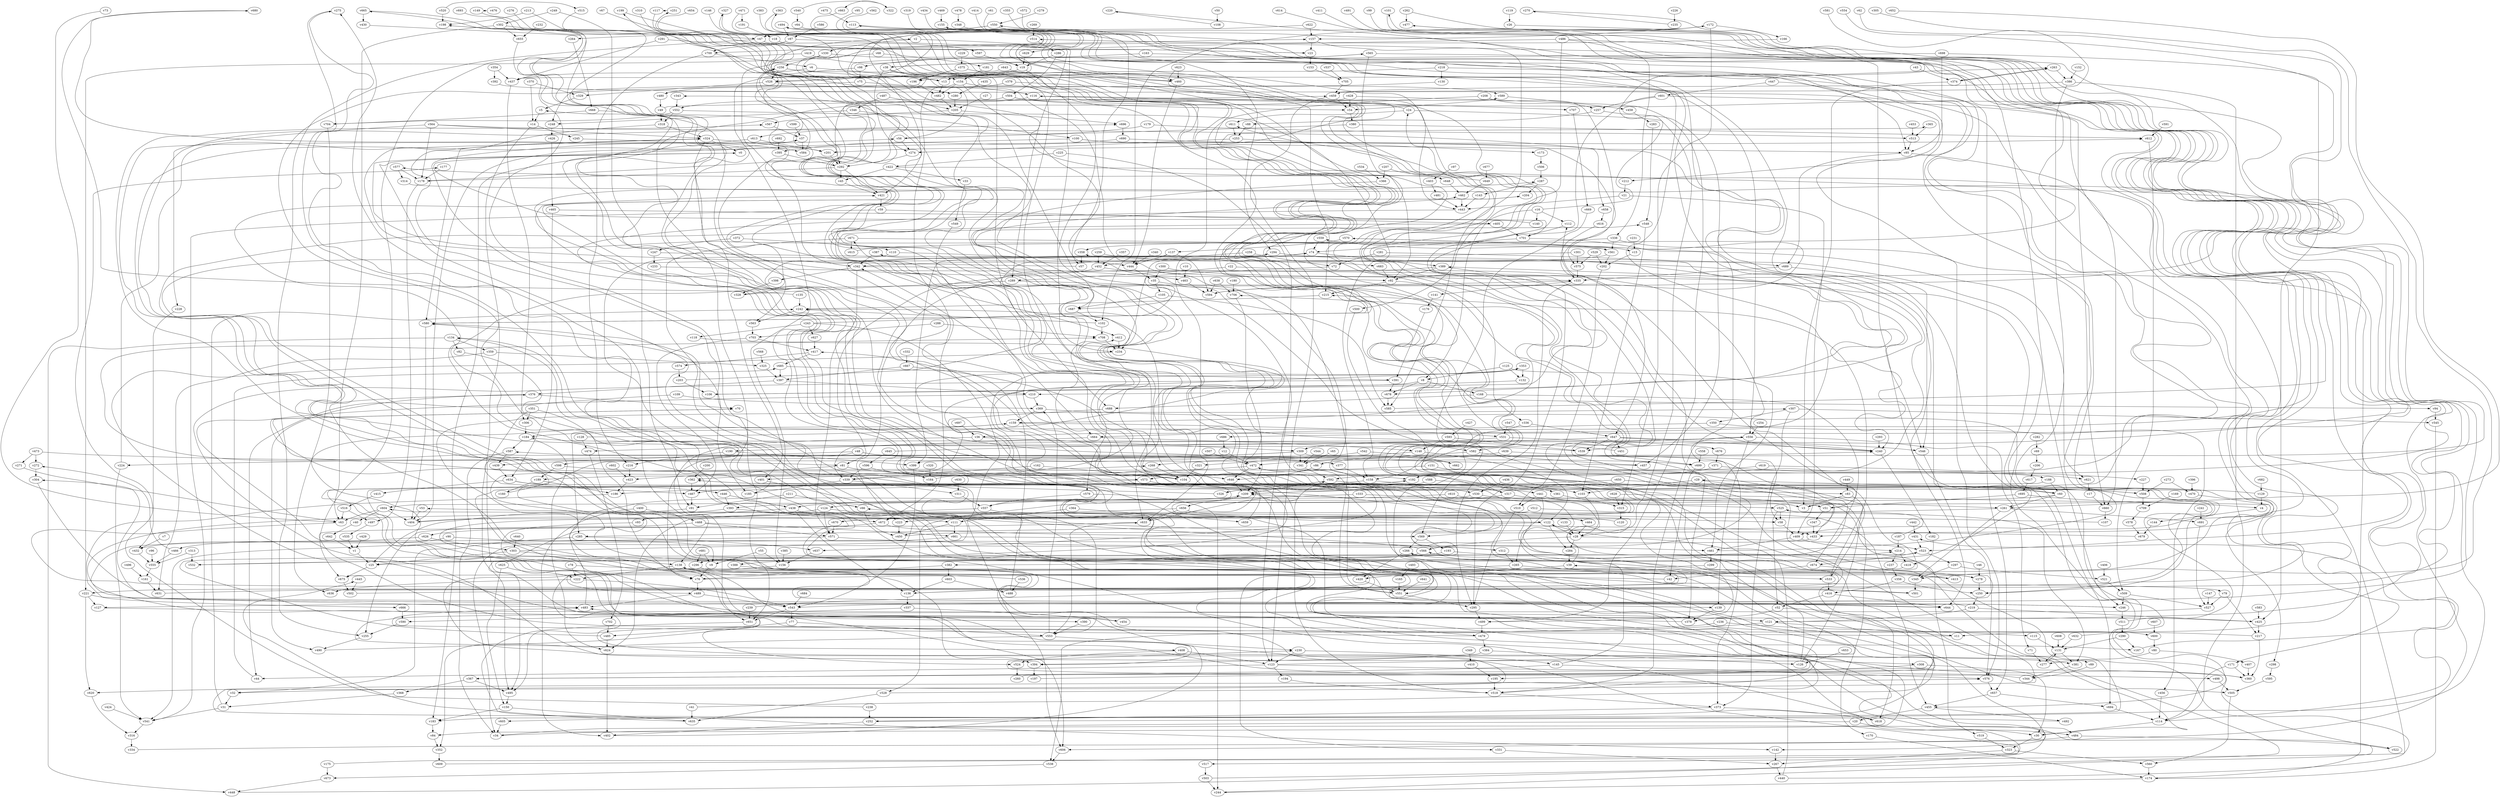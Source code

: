 // Benchmark game 1065 - 710 vertices
// time_bound: 323
// targets: v26
digraph G {
    v0 [name="v0", player=1];
    v1 [name="v1", player=0];
    v2 [name="v2", player=0];
    v3 [name="v3", player=0];
    v4 [name="v4", player=1];
    v5 [name="v5", player=0];
    v6 [name="v6", player=1];
    v7 [name="v7", player=0];
    v8 [name="v8", player=1];
    v9 [name="v9", player=0];
    v10 [name="v10", player=0];
    v11 [name="v11", player=0];
    v12 [name="v12", player=0];
    v13 [name="v13", player=0];
    v14 [name="v14", player=1];
    v15 [name="v15", player=1];
    v16 [name="v16", player=1];
    v17 [name="v17", player=1];
    v18 [name="v18", player=0];
    v19 [name="v19", player=1];
    v20 [name="v20", player=1];
    v21 [name="v21", player=1];
    v22 [name="v22", player=1];
    v23 [name="v23", player=0];
    v24 [name="v24", player=0];
    v25 [name="v25", player=0];
    v26 [name="v26", player=0, target=1];
    v27 [name="v27", player=0];
    v28 [name="v28", player=0];
    v29 [name="v29", player=1];
    v30 [name="v30", player=0];
    v31 [name="v31", player=0];
    v32 [name="v32", player=0];
    v33 [name="v33", player=0];
    v34 [name="v34", player=1];
    v35 [name="v35", player=0];
    v36 [name="v36", player=0];
    v37 [name="v37", player=0];
    v38 [name="v38", player=1];
    v39 [name="v39", player=0];
    v40 [name="v40", player=1];
    v41 [name="v41", player=0];
    v42 [name="v42", player=0];
    v43 [name="v43", player=1];
    v44 [name="v44", player=1];
    v45 [name="v45", player=0];
    v46 [name="v46", player=1];
    v47 [name="v47", player=1];
    v48 [name="v48", player=0];
    v49 [name="v49", player=0];
    v50 [name="v50", player=0];
    v51 [name="v51", player=1];
    v52 [name="v52", player=1];
    v53 [name="v53", player=1];
    v54 [name="v54", player=0];
    v55 [name="v55", player=0];
    v56 [name="v56", player=1];
    v57 [name="v57", player=1];
    v58 [name="v58", player=1];
    v59 [name="v59", player=1];
    v60 [name="v60", player=1];
    v61 [name="v61", player=0];
    v62 [name="v62", player=0];
    v63 [name="v63", player=0];
    v64 [name="v64", player=1];
    v65 [name="v65", player=0];
    v66 [name="v66", player=1];
    v67 [name="v67", player=0];
    v68 [name="v68", player=0];
    v69 [name="v69", player=1];
    v70 [name="v70", player=1];
    v71 [name="v71", player=0];
    v72 [name="v72", player=1];
    v73 [name="v73", player=1];
    v74 [name="v74", player=1];
    v75 [name="v75", player=0];
    v76 [name="v76", player=1];
    v77 [name="v77", player=0];
    v78 [name="v78", player=1];
    v79 [name="v79", player=0];
    v80 [name="v80", player=0];
    v81 [name="v81", player=0];
    v82 [name="v82", player=1];
    v83 [name="v83", player=1];
    v84 [name="v84", player=0];
    v85 [name="v85", player=0];
    v86 [name="v86", player=1];
    v87 [name="v87", player=0];
    v88 [name="v88", player=1];
    v89 [name="v89", player=0];
    v90 [name="v90", player=1];
    v91 [name="v91", player=0];
    v92 [name="v92", player=1];
    v93 [name="v93", player=0];
    v94 [name="v94", player=0];
    v95 [name="v95", player=0];
    v96 [name="v96", player=0];
    v97 [name="v97", player=1];
    v98 [name="v98", player=1];
    v99 [name="v99", player=1];
    v100 [name="v100", player=1];
    v101 [name="v101", player=0];
    v102 [name="v102", player=1];
    v103 [name="v103", player=1];
    v104 [name="v104", player=0];
    v105 [name="v105", player=0];
    v106 [name="v106", player=1];
    v107 [name="v107", player=0];
    v108 [name="v108", player=0];
    v109 [name="v109", player=0];
    v110 [name="v110", player=0];
    v111 [name="v111", player=1];
    v112 [name="v112", player=0];
    v113 [name="v113", player=1];
    v114 [name="v114", player=1];
    v115 [name="v115", player=1];
    v116 [name="v116", player=0];
    v117 [name="v117", player=0];
    v118 [name="v118", player=0];
    v119 [name="v119", player=1];
    v120 [name="v120", player=1];
    v121 [name="v121", player=1];
    v122 [name="v122", player=1];
    v123 [name="v123", player=1];
    v124 [name="v124", player=0];
    v125 [name="v125", player=0];
    v126 [name="v126", player=0];
    v127 [name="v127", player=1];
    v128 [name="v128", player=0];
    v129 [name="v129", player=1];
    v130 [name="v130", player=0];
    v131 [name="v131", player=0];
    v132 [name="v132", player=0];
    v133 [name="v133", player=0];
    v134 [name="v134", player=0];
    v135 [name="v135", player=0];
    v136 [name="v136", player=1];
    v137 [name="v137", player=0];
    v138 [name="v138", player=1];
    v139 [name="v139", player=1];
    v140 [name="v140", player=1];
    v141 [name="v141", player=1];
    v142 [name="v142", player=1];
    v143 [name="v143", player=1];
    v144 [name="v144", player=1];
    v145 [name="v145", player=1];
    v146 [name="v146", player=1];
    v147 [name="v147", player=1];
    v148 [name="v148", player=0];
    v149 [name="v149", player=1];
    v150 [name="v150", player=1];
    v151 [name="v151", player=0];
    v152 [name="v152", player=0];
    v153 [name="v153", player=1];
    v154 [name="v154", player=1];
    v155 [name="v155", player=0];
    v156 [name="v156", player=0];
    v157 [name="v157", player=0];
    v158 [name="v158", player=1];
    v159 [name="v159", player=1];
    v160 [name="v160", player=1];
    v161 [name="v161", player=1];
    v162 [name="v162", player=0];
    v163 [name="v163", player=1];
    v164 [name="v164", player=0];
    v165 [name="v165", player=1];
    v166 [name="v166", player=1];
    v167 [name="v167", player=0];
    v168 [name="v168", player=1];
    v169 [name="v169", player=1];
    v170 [name="v170", player=1];
    v171 [name="v171", player=0];
    v172 [name="v172", player=1];
    v173 [name="v173", player=1];
    v174 [name="v174", player=0];
    v175 [name="v175", player=1];
    v176 [name="v176", player=1];
    v177 [name="v177", player=1];
    v178 [name="v178", player=0];
    v179 [name="v179", player=1];
    v180 [name="v180", player=1];
    v181 [name="v181", player=0];
    v182 [name="v182", player=1];
    v183 [name="v183", player=0];
    v184 [name="v184", player=1];
    v185 [name="v185", player=0];
    v186 [name="v186", player=1];
    v187 [name="v187", player=0];
    v188 [name="v188", player=1];
    v189 [name="v189", player=0];
    v190 [name="v190", player=1];
    v191 [name="v191", player=1];
    v192 [name="v192", player=0];
    v193 [name="v193", player=0];
    v194 [name="v194", player=1];
    v195 [name="v195", player=0];
    v196 [name="v196", player=1];
    v197 [name="v197", player=1];
    v198 [name="v198", player=0];
    v199 [name="v199", player=0];
    v200 [name="v200", player=0];
    v201 [name="v201", player=0];
    v202 [name="v202", player=0];
    v203 [name="v203", player=1];
    v204 [name="v204", player=1];
    v205 [name="v205", player=1];
    v206 [name="v206", player=1];
    v207 [name="v207", player=1];
    v208 [name="v208", player=0];
    v209 [name="v209", player=1];
    v210 [name="v210", player=0];
    v211 [name="v211", player=0];
    v212 [name="v212", player=1];
    v213 [name="v213", player=0];
    v214 [name="v214", player=1];
    v215 [name="v215", player=0];
    v216 [name="v216", player=1];
    v217 [name="v217", player=1];
    v218 [name="v218", player=1];
    v219 [name="v219", player=1];
    v220 [name="v220", player=1];
    v221 [name="v221", player=1];
    v222 [name="v222", player=1];
    v223 [name="v223", player=1];
    v224 [name="v224", player=1];
    v225 [name="v225", player=1];
    v226 [name="v226", player=0];
    v227 [name="v227", player=0];
    v228 [name="v228", player=1];
    v229 [name="v229", player=1];
    v230 [name="v230", player=1];
    v231 [name="v231", player=1];
    v232 [name="v232", player=0];
    v233 [name="v233", player=1];
    v234 [name="v234", player=1];
    v235 [name="v235", player=0];
    v236 [name="v236", player=1];
    v237 [name="v237", player=0];
    v238 [name="v238", player=1];
    v239 [name="v239", player=0];
    v240 [name="v240", player=0];
    v241 [name="v241", player=0];
    v242 [name="v242", player=1];
    v243 [name="v243", player=1];
    v244 [name="v244", player=0];
    v245 [name="v245", player=1];
    v246 [name="v246", player=0];
    v247 [name="v247", player=1];
    v248 [name="v248", player=1];
    v249 [name="v249", player=1];
    v250 [name="v250", player=0];
    v251 [name="v251", player=0];
    v252 [name="v252", player=0];
    v253 [name="v253", player=1];
    v254 [name="v254", player=0];
    v255 [name="v255", player=0];
    v256 [name="v256", player=0];
    v257 [name="v257", player=1];
    v258 [name="v258", player=0];
    v259 [name="v259", player=0];
    v260 [name="v260", player=0];
    v261 [name="v261", player=1];
    v262 [name="v262", player=1];
    v263 [name="v263", player=0];
    v264 [name="v264", player=1];
    v265 [name="v265", player=0];
    v266 [name="v266", player=1];
    v267 [name="v267", player=0];
    v268 [name="v268", player=0];
    v269 [name="v269", player=0];
    v270 [name="v270", player=1];
    v271 [name="v271", player=1];
    v272 [name="v272", player=1];
    v273 [name="v273", player=0];
    v274 [name="v274", player=1];
    v275 [name="v275", player=0];
    v276 [name="v276", player=1];
    v277 [name="v277", player=0];
    v278 [name="v278", player=1];
    v279 [name="v279", player=0];
    v280 [name="v280", player=0];
    v281 [name="v281", player=0];
    v282 [name="v282", player=0];
    v283 [name="v283", player=1];
    v284 [name="v284", player=0];
    v285 [name="v285", player=1];
    v286 [name="v286", player=1];
    v287 [name="v287", player=1];
    v288 [name="v288", player=0];
    v289 [name="v289", player=1];
    v290 [name="v290", player=1];
    v291 [name="v291", player=0];
    v292 [name="v292", player=0];
    v293 [name="v293", player=0];
    v294 [name="v294", player=0];
    v295 [name="v295", player=1];
    v296 [name="v296", player=1];
    v297 [name="v297", player=1];
    v298 [name="v298", player=0];
    v299 [name="v299", player=1];
    v300 [name="v300", player=1];
    v301 [name="v301", player=1];
    v302 [name="v302", player=1];
    v303 [name="v303", player=1];
    v304 [name="v304", player=0];
    v305 [name="v305", player=1];
    v306 [name="v306", player=0];
    v307 [name="v307", player=0];
    v308 [name="v308", player=0];
    v309 [name="v309", player=1];
    v310 [name="v310", player=0];
    v311 [name="v311", player=0];
    v312 [name="v312", player=1];
    v313 [name="v313", player=1];
    v314 [name="v314", player=0];
    v315 [name="v315", player=1];
    v316 [name="v316", player=0];
    v317 [name="v317", player=1];
    v318 [name="v318", player=0];
    v319 [name="v319", player=0];
    v320 [name="v320", player=0];
    v321 [name="v321", player=0];
    v322 [name="v322", player=0];
    v323 [name="v323", player=1];
    v324 [name="v324", player=0];
    v325 [name="v325", player=1];
    v326 [name="v326", player=0];
    v327 [name="v327", player=1];
    v328 [name="v328", player=1];
    v329 [name="v329", player=0];
    v330 [name="v330", player=1];
    v331 [name="v331", player=0];
    v332 [name="v332", player=1];
    v333 [name="v333", player=1];
    v334 [name="v334", player=0];
    v335 [name="v335", player=0];
    v336 [name="v336", player=0];
    v337 [name="v337", player=0];
    v338 [name="v338", player=1];
    v339 [name="v339", player=0];
    v340 [name="v340", player=1];
    v341 [name="v341", player=0];
    v342 [name="v342", player=0];
    v343 [name="v343", player=1];
    v344 [name="v344", player=0];
    v345 [name="v345", player=0];
    v346 [name="v346", player=0];
    v347 [name="v347", player=1];
    v348 [name="v348", player=1];
    v349 [name="v349", player=0];
    v350 [name="v350", player=1];
    v351 [name="v351", player=0];
    v352 [name="v352", player=0];
    v353 [name="v353", player=0];
    v354 [name="v354", player=0];
    v355 [name="v355", player=1];
    v356 [name="v356", player=0];
    v357 [name="v357", player=0];
    v358 [name="v358", player=1];
    v359 [name="v359", player=1];
    v360 [name="v360", player=0];
    v361 [name="v361", player=0];
    v362 [name="v362", player=0];
    v363 [name="v363", player=0];
    v364 [name="v364", player=1];
    v365 [name="v365", player=1];
    v366 [name="v366", player=0];
    v367 [name="v367", player=0];
    v368 [name="v368", player=0];
    v369 [name="v369", player=0];
    v370 [name="v370", player=1];
    v371 [name="v371", player=0];
    v372 [name="v372", player=1];
    v373 [name="v373", player=1];
    v374 [name="v374", player=0];
    v375 [name="v375", player=0];
    v376 [name="v376", player=0];
    v377 [name="v377", player=0];
    v378 [name="v378", player=1];
    v379 [name="v379", player=0];
    v380 [name="v380", player=0];
    v381 [name="v381", player=0];
    v382 [name="v382", player=1];
    v383 [name="v383", player=1];
    v384 [name="v384", player=0];
    v385 [name="v385", player=0];
    v386 [name="v386", player=0];
    v387 [name="v387", player=1];
    v388 [name="v388", player=1];
    v389 [name="v389", player=1];
    v390 [name="v390", player=0];
    v391 [name="v391", player=0];
    v392 [name="v392", player=1];
    v393 [name="v393", player=0];
    v394 [name="v394", player=1];
    v395 [name="v395", player=1];
    v396 [name="v396", player=1];
    v397 [name="v397", player=0];
    v398 [name="v398", player=1];
    v399 [name="v399", player=1];
    v400 [name="v400", player=0];
    v401 [name="v401", player=0];
    v402 [name="v402", player=0];
    v403 [name="v403", player=0];
    v404 [name="v404", player=1];
    v405 [name="v405", player=1];
    v406 [name="v406", player=1];
    v407 [name="v407", player=0];
    v408 [name="v408", player=0];
    v409 [name="v409", player=0];
    v410 [name="v410", player=0];
    v411 [name="v411", player=0];
    v412 [name="v412", player=1];
    v413 [name="v413", player=0];
    v414 [name="v414", player=1];
    v415 [name="v415", player=1];
    v416 [name="v416", player=1];
    v417 [name="v417", player=1];
    v418 [name="v418", player=1];
    v419 [name="v419", player=0];
    v420 [name="v420", player=1];
    v421 [name="v421", player=0];
    v422 [name="v422", player=1];
    v423 [name="v423", player=1];
    v424 [name="v424", player=1];
    v425 [name="v425", player=0];
    v426 [name="v426", player=0];
    v427 [name="v427", player=0];
    v428 [name="v428", player=1];
    v429 [name="v429", player=0];
    v430 [name="v430", player=1];
    v431 [name="v431", player=1];
    v432 [name="v432", player=1];
    v433 [name="v433", player=1];
    v434 [name="v434", player=1];
    v435 [name="v435", player=1];
    v436 [name="v436", player=0];
    v437 [name="v437", player=0];
    v438 [name="v438", player=0];
    v439 [name="v439", player=0];
    v440 [name="v440", player=1];
    v441 [name="v441", player=1];
    v442 [name="v442", player=0];
    v443 [name="v443", player=0];
    v444 [name="v444", player=0];
    v445 [name="v445", player=1];
    v446 [name="v446", player=0];
    v447 [name="v447", player=1];
    v448 [name="v448", player=0];
    v449 [name="v449", player=1];
    v450 [name="v450", player=1];
    v451 [name="v451", player=1];
    v452 [name="v452", player=1];
    v453 [name="v453", player=1];
    v454 [name="v454", player=0];
    v455 [name="v455", player=1];
    v456 [name="v456", player=1];
    v457 [name="v457", player=1];
    v458 [name="v458", player=0];
    v459 [name="v459", player=0];
    v460 [name="v460", player=0];
    v461 [name="v461", player=0];
    v462 [name="v462", player=1];
    v463 [name="v463", player=1];
    v464 [name="v464", player=0];
    v465 [name="v465", player=0];
    v466 [name="v466", player=1];
    v467 [name="v467", player=1];
    v468 [name="v468", player=1];
    v469 [name="v469", player=0];
    v470 [name="v470", player=1];
    v471 [name="v471", player=0];
    v472 [name="v472", player=0];
    v473 [name="v473", player=1];
    v474 [name="v474", player=1];
    v475 [name="v475", player=1];
    v476 [name="v476", player=0];
    v477 [name="v477", player=0];
    v478 [name="v478", player=1];
    v479 [name="v479", player=1];
    v480 [name="v480", player=1];
    v481 [name="v481", player=1];
    v482 [name="v482", player=0];
    v483 [name="v483", player=0];
    v484 [name="v484", player=0];
    v485 [name="v485", player=0];
    v486 [name="v486", player=0];
    v487 [name="v487", player=1];
    v488 [name="v488", player=0];
    v489 [name="v489", player=1];
    v490 [name="v490", player=0];
    v491 [name="v491", player=1];
    v492 [name="v492", player=1];
    v493 [name="v493", player=0];
    v494 [name="v494", player=1];
    v495 [name="v495", player=1];
    v496 [name="v496", player=1];
    v497 [name="v497", player=0];
    v498 [name="v498", player=0];
    v499 [name="v499", player=0];
    v500 [name="v500", player=1];
    v501 [name="v501", player=1];
    v502 [name="v502", player=1];
    v503 [name="v503", player=0];
    v504 [name="v504", player=0];
    v505 [name="v505", player=0];
    v506 [name="v506", player=1];
    v507 [name="v507", player=0];
    v508 [name="v508", player=1];
    v509 [name="v509", player=0];
    v510 [name="v510", player=1];
    v511 [name="v511", player=0];
    v512 [name="v512", player=0];
    v513 [name="v513", player=0];
    v514 [name="v514", player=0];
    v515 [name="v515", player=1];
    v516 [name="v516", player=0];
    v517 [name="v517", player=0];
    v518 [name="v518", player=0];
    v519 [name="v519", player=0];
    v520 [name="v520", player=0];
    v521 [name="v521", player=0];
    v522 [name="v522", player=0];
    v523 [name="v523", player=0];
    v524 [name="v524", player=0];
    v525 [name="v525", player=0];
    v526 [name="v526", player=0];
    v527 [name="v527", player=0];
    v528 [name="v528", player=0];
    v529 [name="v529", player=0];
    v530 [name="v530", player=1];
    v531 [name="v531", player=1];
    v532 [name="v532", player=0];
    v533 [name="v533", player=0];
    v534 [name="v534", player=1];
    v535 [name="v535", player=1];
    v536 [name="v536", player=0];
    v537 [name="v537", player=0];
    v538 [name="v538", player=1];
    v539 [name="v539", player=0];
    v540 [name="v540", player=1];
    v541 [name="v541", player=1];
    v542 [name="v542", player=1];
    v543 [name="v543", player=1];
    v544 [name="v544", player=0];
    v545 [name="v545", player=0];
    v546 [name="v546", player=0];
    v547 [name="v547", player=1];
    v548 [name="v548", player=0];
    v549 [name="v549", player=1];
    v550 [name="v550", player=0];
    v551 [name="v551", player=0];
    v552 [name="v552", player=1];
    v553 [name="v553", player=0];
    v554 [name="v554", player=0];
    v555 [name="v555", player=1];
    v556 [name="v556", player=0];
    v557 [name="v557", player=0];
    v558 [name="v558", player=1];
    v559 [name="v559", player=0];
    v560 [name="v560", player=1];
    v561 [name="v561", player=0];
    v562 [name="v562", player=1];
    v563 [name="v563", player=0];
    v564 [name="v564", player=0];
    v565 [name="v565", player=0];
    v566 [name="v566", player=0];
    v567 [name="v567", player=0];
    v568 [name="v568", player=0];
    v569 [name="v569", player=0];
    v570 [name="v570", player=0];
    v571 [name="v571", player=0];
    v572 [name="v572", player=1];
    v573 [name="v573", player=1];
    v574 [name="v574", player=1];
    v575 [name="v575", player=0];
    v576 [name="v576", player=1];
    v577 [name="v577", player=0];
    v578 [name="v578", player=1];
    v579 [name="v579", player=1];
    v580 [name="v580", player=1];
    v581 [name="v581", player=0];
    v582 [name="v582", player=0];
    v583 [name="v583", player=1];
    v584 [name="v584", player=1];
    v585 [name="v585", player=0];
    v586 [name="v586", player=1];
    v587 [name="v587", player=1];
    v588 [name="v588", player=0];
    v589 [name="v589", player=0];
    v590 [name="v590", player=0];
    v591 [name="v591", player=0];
    v592 [name="v592", player=0];
    v593 [name="v593", player=1];
    v594 [name="v594", player=0];
    v595 [name="v595", player=1];
    v596 [name="v596", player=1];
    v597 [name="v597", player=0];
    v598 [name="v598", player=1];
    v599 [name="v599", player=1];
    v600 [name="v600", player=0];
    v601 [name="v601", player=0];
    v602 [name="v602", player=1];
    v603 [name="v603", player=0];
    v604 [name="v604", player=1];
    v605 [name="v605", player=1];
    v606 [name="v606", player=0];
    v607 [name="v607", player=0];
    v608 [name="v608", player=1];
    v609 [name="v609", player=0];
    v610 [name="v610", player=0];
    v611 [name="v611", player=0];
    v612 [name="v612", player=1];
    v613 [name="v613", player=1];
    v614 [name="v614", player=0];
    v615 [name="v615", player=0];
    v616 [name="v616", player=0];
    v617 [name="v617", player=0];
    v618 [name="v618", player=1];
    v619 [name="v619", player=0];
    v620 [name="v620", player=0];
    v621 [name="v621", player=0];
    v622 [name="v622", player=1];
    v623 [name="v623", player=0];
    v624 [name="v624", player=0];
    v625 [name="v625", player=1];
    v626 [name="v626", player=0];
    v627 [name="v627", player=1];
    v628 [name="v628", player=1];
    v629 [name="v629", player=0];
    v630 [name="v630", player=0];
    v631 [name="v631", player=0];
    v632 [name="v632", player=0];
    v633 [name="v633", player=1];
    v634 [name="v634", player=0];
    v635 [name="v635", player=0];
    v636 [name="v636", player=1];
    v637 [name="v637", player=0];
    v638 [name="v638", player=0];
    v639 [name="v639", player=0];
    v640 [name="v640", player=1];
    v641 [name="v641", player=0];
    v642 [name="v642", player=1];
    v643 [name="v643", player=0];
    v644 [name="v644", player=1];
    v645 [name="v645", player=0];
    v646 [name="v646", player=1];
    v647 [name="v647", player=0];
    v648 [name="v648", player=0];
    v649 [name="v649", player=1];
    v650 [name="v650", player=0];
    v651 [name="v651", player=1];
    v652 [name="v652", player=1];
    v653 [name="v653", player=1];
    v654 [name="v654", player=1];
    v655 [name="v655", player=0];
    v656 [name="v656", player=0];
    v657 [name="v657", player=1];
    v658 [name="v658", player=1];
    v659 [name="v659", player=1];
    v660 [name="v660", player=0];
    v661 [name="v661", player=0];
    v662 [name="v662", player=0];
    v663 [name="v663", player=1];
    v664 [name="v664", player=0];
    v665 [name="v665", player=0];
    v666 [name="v666", player=1];
    v667 [name="v667", player=0];
    v668 [name="v668", player=1];
    v669 [name="v669", player=0];
    v670 [name="v670", player=0];
    v671 [name="v671", player=0];
    v672 [name="v672", player=0];
    v673 [name="v673", player=1];
    v674 [name="v674", player=0];
    v675 [name="v675", player=0];
    v676 [name="v676", player=0];
    v677 [name="v677", player=0];
    v678 [name="v678", player=0];
    v679 [name="v679", player=1];
    v680 [name="v680", player=0];
    v681 [name="v681", player=0];
    v682 [name="v682", player=0];
    v683 [name="v683", player=1];
    v684 [name="v684", player=1];
    v685 [name="v685", player=1];
    v686 [name="v686", player=0];
    v687 [name="v687", player=1];
    v688 [name="v688", player=0];
    v689 [name="v689", player=0];
    v690 [name="v690", player=1];
    v691 [name="v691", player=0];
    v692 [name="v692", player=1];
    v693 [name="v693", player=1];
    v694 [name="v694", player=0];
    v695 [name="v695", player=0];
    v696 [name="v696", player=0];
    v697 [name="v697", player=1];
    v698 [name="v698", player=0];
    v699 [name="v699", player=1];
    v700 [name="v700", player=0];
    v701 [name="v701", player=0];
    v702 [name="v702", player=0];
    v703 [name="v703", player=1];
    v704 [name="v704", player=1];
    v705 [name="v705", player=1];
    v706 [name="v706", player=1];
    v707 [name="v707", player=0];
    v708 [name="v708", player=0];
    v709 [name="v709", player=1];

    v0 -> v15 [constraint="t mod 2 == 1"];
    v1 -> v25;
    v2 -> v234;
    v3 -> v362 [constraint="t >= 2"];
    v4 -> v144 [constraint="t >= 5"];
    v5 -> v14;
    v6 -> v13;
    v7 -> v432;
    v8 -> v433 [constraint="t < 5"];
    v9 -> v76;
    v10 -> v463;
    v11 -> v633 [constraint="t < 15"];
    v12 -> v472;
    v13 -> v482;
    v14 -> v495;
    v15 -> v202;
    v16 -> v263 [constraint="t >= 4"];
    v17 -> v660;
    v18 -> v580 [constraint="t < 12"];
    v19 -> v196;
    v20 -> v34;
    v21 -> v443;
    v22 -> v647;
    v23 -> v153;
    v24 -> v113 [constraint="t < 14"];
    v25 -> v675;
    v26 -> v121 [constraint="t mod 4 == 3"];
    v27 -> v205;
    v28 -> v523;
    v29 -> v433;
    v30 -> v323;
    v31 -> v541;
    v32 -> v31;
    v33 -> v549;
    v34 -> v484 [constraint="t >= 5"];
    v35 -> v367 [constraint="t >= 1"];
    v36 -> v651;
    v37 -> v584;
    v38 -> v505 [constraint="t mod 2 == 0"];
    v39 -> v53 [constraint="t < 6"];
    v40 -> v642;
    v41 -> v342 [constraint="t < 7"];
    v42 -> v567 [constraint="t mod 4 == 3"];
    v43 -> v374;
    v44 -> v685;
    v45 -> v421;
    v46 -> v74 [constraint="t >= 4"];
    v47 -> v23;
    v48 -> v76;
    v49 -> v459 [constraint="t >= 2"];
    v50 -> v108;
    v51 -> v112 [constraint="t mod 3 == 1"];
    v52 -> v378;
    v53 -> v404;
    v54 -> v380;
    v55 -> v9;
    v56 -> v565 [constraint="t mod 5 == 3"];
    v57 -> v324 [constraint="t mod 3 == 0"];
    v58 -> v409;
    v59 -> v541;
    v60 -> v438 [constraint="t mod 5 == 1"];
    v61 -> v212 [constraint="t < 8"];
    v62 -> v399 [constraint="t mod 5 == 0"];
    v63 -> v501 [constraint="t < 14"];
    v64 -> v700 [constraint="t mod 3 == 1"];
    v65 -> v341;
    v66 -> v450;
    v67 -> v605 [constraint="t mod 3 == 0"];
    v68 -> v342;
    v69 -> v206;
    v70 -> v188 [constraint="t < 8"];
    v71 -> v277;
    v72 -> v687 [constraint="t mod 2 == 0"];
    v73 -> v63 [constraint="t >= 1"];
    v74 -> v234;
    v75 -> v248;
    v76 -> v362 [constraint="t mod 5 == 3"];
    v77 -> v553;
    v78 -> v127 [constraint="t < 7"];
    v79 -> v217;
    v80 -> v407;
    v81 -> v423;
    v82 -> v464 [constraint="t mod 2 == 1"];
    v83 -> v3;
    v84 -> v352;
    v85 -> v689;
    v86 -> v708 [constraint="t >= 5"];
    v87 -> v289;
    v88 -> v253;
    v89 -> v344;
    v90 -> v432;
    v91 -> v246 [constraint="t >= 3"];
    v92 -> v336;
    v93 -> v360 [constraint="t >= 4"];
    v94 -> v545;
    v95 -> v566 [constraint="t >= 4"];
    v96 -> v555;
    v97 -> v403;
    v98 -> v75;
    v99 -> v13 [constraint="t < 9"];
    v100 -> v675 [constraint="t mod 5 == 4"];
    v101 -> v523 [constraint="t mod 3 == 1"];
    v102 -> v242 [constraint="t mod 4 == 0"];
    v103 -> v28;
    v104 -> v70 [constraint="t mod 5 == 3"];
    v105 -> v687;
    v106 -> v24 [constraint="t >= 4"];
    v107 -> v353 [constraint="t mod 4 == 1"];
    v108 -> v220 [constraint="t mod 3 == 2"];
    v109 -> v44;
    v110 -> v138;
    v111 -> v661;
    v112 -> v701;
    v113 -> v699 [constraint="t < 11"];
    v114 -> v477 [constraint="t mod 4 == 1"];
    v115 -> v131;
    v116 -> v552;
    v117 -> v569 [constraint="t mod 4 == 2"];
    v118 -> v499 [constraint="t >= 5"];
    v119 -> v26;
    v120 -> v696 [constraint="t < 11"];
    v121 -> v538;
    v122 -> v284;
    v123 -> v266 [constraint="t mod 3 == 1"];
    v124 -> v571;
    v125 -> v8;
    v126 -> v39;
    v127 -> v600 [constraint="t >= 2"];
    v128 -> v462 [constraint="t mod 5 == 0"];
    v129 -> v294 [constraint="t mod 3 == 1"];
    v130 -> v167 [constraint="t >= 5"];
    v131 -> v277;
    v132 -> v106 [constraint="t < 14"];
    v133 -> v28;
    v134 -> v82;
    v135 -> v680 [constraint="t >= 1"];
    v136 -> v706 [constraint="t >= 5"];
    v137 -> v399;
    v138 -> v394;
    v139 -> v378;
    v140 -> v612 [constraint="t < 7"];
    v141 -> v176;
    v142 -> v267;
    v143 -> v443;
    v144 -> v679;
    v145 -> v367;
    v146 -> v317 [constraint="t < 10"];
    v147 -> v527;
    v148 -> v122;
    v149 -> v189 [constraint="t >= 1"];
    v150 -> v635;
    v151 -> v573;
    v152 -> v386;
    v153 -> v705;
    v154 -> v582 [constraint="t >= 4"];
    v155 -> v296 [constraint="t >= 5"];
    v156 -> v89 [constraint="t mod 4 == 0"];
    v157 -> v23;
    v158 -> v361;
    v159 -> v531;
    v160 -> v240 [constraint="t < 7"];
    v161 -> v631;
    v162 -> v104;
    v163 -> v556;
    v164 -> v589 [constraint="t >= 5"];
    v165 -> v551;
    v166 -> v192 [constraint="t >= 4"];
    v167 -> v431 [constraint="t mod 2 == 0"];
    v168 -> v688;
    v169 -> v709;
    v170 -> v174;
    v171 -> v114;
    v172 -> v157;
    v173 -> v506;
    v174 -> v244;
    v175 -> v335 [constraint="t mod 5 == 1"];
    v176 -> v391;
    v177 -> v178;
    v178 -> v2 [constraint="t < 7"];
    v179 -> v613;
    v180 -> v706;
    v181 -> v154;
    v182 -> v418;
    v183 -> v84;
    v184 -> v624;
    v185 -> v134 [constraint="t < 14"];
    v186 -> v666 [constraint="t >= 1"];
    v187 -> v525 [constraint="t < 11"];
    v188 -> v394 [constraint="t mod 4 == 2"];
    v189 -> v186;
    v190 -> v216;
    v191 -> v18;
    v192 -> v524 [constraint="t >= 5"];
    v193 -> v519;
    v194 -> v518;
    v195 -> v518;
    v196 -> v460 [constraint="t < 15"];
    v197 -> v494 [constraint="t >= 3"];
    v198 -> v13 [constraint="t < 8"];
    v199 -> v23 [constraint="t >= 4"];
    v200 -> v362;
    v201 -> v292;
    v202 -> v510;
    v203 -> v671 [constraint="t mod 2 == 0"];
    v204 -> v84 [constraint="t < 9"];
    v205 -> v567;
    v206 -> v617;
    v207 -> v366;
    v208 -> v257;
    v209 -> v656;
    v210 -> v312 [constraint="t mod 4 == 1"];
    v211 -> v91;
    v212 -> v21;
    v213 -> v646 [constraint="t >= 3"];
    v214 -> v418;
    v215 -> v242;
    v216 -> v423;
    v217 -> v192 [constraint="t < 6"];
    v218 -> v130;
    v219 -> v307 [constraint="t >= 5"];
    v220 -> v221 [constraint="t mod 3 == 1"];
    v221 -> v620;
    v222 -> v543;
    v223 -> v450;
    v224 -> v541;
    v225 -> v123;
    v226 -> v235;
    v227 -> v508;
    v228 -> v432;
    v229 -> v375;
    v230 -> v145;
    v231 -> v15;
    v232 -> v655;
    v233 -> v210 [constraint="t mod 5 == 1"];
    v234 -> v121 [constraint="t mod 4 == 2"];
    v235 -> v270 [constraint="t >= 3"];
    v236 -> v495;
    v237 -> v356;
    v238 -> v177 [constraint="t >= 5"];
    v239 -> v134 [constraint="t >= 3"];
    v240 -> v116 [constraint="t >= 2"];
    v241 -> v691;
    v242 -> v563;
    v243 -> v157 [constraint="t mod 3 == 0"];
    v244 -> v287 [constraint="t >= 3"];
    v245 -> v441 [constraint="t < 9"];
    v246 -> v511;
    v247 -> v339 [constraint="t mod 3 == 1"];
    v248 -> v426;
    v249 -> v302;
    v250 -> v219;
    v251 -> v117 [constraint="t mod 3 == 0"];
    v252 -> v402;
    v253 -> v274;
    v254 -> v556;
    v255 -> v490;
    v256 -> v526;
    v257 -> v457;
    v258 -> v72;
    v259 -> v240 [constraint="t mod 3 == 1"];
    v260 -> v604 [constraint="t >= 1"];
    v261 -> v606 [constraint="t mod 2 == 0"];
    v262 -> v594 [constraint="t >= 4"];
    v263 -> v374;
    v264 -> v668;
    v265 -> v533;
    v266 -> v420;
    v267 -> v440;
    v268 -> v104;
    v269 -> v514;
    v270 -> v686 [constraint="t >= 4"];
    v271 -> v63 [constraint="t mod 5 == 3"];
    v272 -> v304;
    v273 -> v508;
    v274 -> v292;
    v275 -> v644 [constraint="t < 7"];
    v276 -> v412 [constraint="t >= 4"];
    v277 -> v131;
    v278 -> v250;
    v279 -> v550;
    v280 -> v205;
    v281 -> v678 [constraint="t mod 2 == 1"];
    v282 -> v69;
    v283 -> v548;
    v284 -> v39;
    v285 -> v637;
    v286 -> v504;
    v287 -> v204;
    v288 -> v703;
    v289 -> v328;
    v290 -> v167;
    v291 -> v597;
    v292 -> v178;
    v293 -> v240;
    v294 -> v689;
    v295 -> v499;
    v296 -> v278 [constraint="t >= 2"];
    v297 -> v521;
    v298 -> v595;
    v299 -> v489 [constraint="t mod 3 == 1"];
    v300 -> v455 [constraint="t >= 2"];
    v301 -> v604 [constraint="t >= 4"];
    v302 -> v63;
    v303 -> v580 [constraint="t >= 4"];
    v304 -> v246 [constraint="t < 12"];
    v305 -> v345 [constraint="t < 11"];
    v306 -> v184;
    v307 -> v350;
    v308 -> v30;
    v309 -> v467 [constraint="t >= 1"];
    v310 -> v532 [constraint="t mod 5 == 1"];
    v311 -> v557;
    v312 -> v265;
    v313 -> v555;
    v314 -> v252 [constraint="t < 7"];
    v315 -> v120;
    v316 -> v334;
    v317 -> v327 [constraint="t < 12"];
    v318 -> v598 [constraint="t mod 4 == 2"];
    v319 -> v36 [constraint="t < 10"];
    v320 -> v164;
    v321 -> v104;
    v322 -> v663 [constraint="t mod 4 == 2"];
    v323 -> v267;
    v324 -> v580;
    v325 -> v397;
    v326 -> v275 [constraint="t >= 4"];
    v327 -> v683 [constraint="t >= 5"];
    v328 -> v256 [constraint="t mod 2 == 1"];
    v329 -> v5;
    v330 -> v256;
    v331 -> v267;
    v332 -> v667;
    v333 -> v393;
    v334 -> v514 [constraint="t < 14"];
    v335 -> v141;
    v336 -> v551;
    v337 -> v590;
    v338 -> v358;
    v339 -> v311;
    v340 -> v444;
    v341 -> v592;
    v342 -> v398;
    v343 -> v552;
    v344 -> v230 [constraint="t < 5"];
    v345 -> v501;
    v346 -> v248;
    v347 -> v433;
    v348 -> v250 [constraint="t mod 3 == 2"];
    v349 -> v410;
    v350 -> v664;
    v351 -> v306;
    v352 -> v609;
    v353 -> v136 [constraint="t >= 2"];
    v354 -> v437;
    v355 -> v209 [constraint="t >= 5"];
    v356 -> v416;
    v357 -> v452;
    v358 -> v57;
    v359 -> v325;
    v360 -> v56 [constraint="t < 11"];
    v361 -> v315;
    v362 -> v467;
    v363 -> v526 [constraint="t >= 3"];
    v364 -> v659;
    v365 -> v513;
    v366 -> v278 [constraint="t >= 2"];
    v367 -> v368;
    v368 -> v31;
    v369 -> v159;
    v370 -> v329;
    v371 -> v621;
    v372 -> v247;
    v373 -> v618;
    v374 -> v263;
    v375 -> v201 [constraint="t < 15"];
    v376 -> v70;
    v377 -> v158;
    v378 -> v483 [constraint="t mod 2 == 0"];
    v379 -> v480;
    v380 -> v56;
    v381 -> v344;
    v382 -> v603;
    v383 -> v580 [constraint="t >= 3"];
    v384 -> v394;
    v385 -> v156;
    v386 -> v459;
    v387 -> v342;
    v388 -> v142 [constraint="t >= 4"];
    v389 -> v295;
    v390 -> v553;
    v391 -> v308 [constraint="t < 7"];
    v392 -> v298 [constraint="t mod 4 == 2"];
    v393 -> v25;
    v394 -> v197;
    v395 -> v292;
    v396 -> v470;
    v397 -> v210;
    v398 -> v328;
    v399 -> v543;
    v400 -> v402;
    v401 -> v139 [constraint="t < 6"];
    v402 -> v376 [constraint="t < 11"];
    v403 -> v481;
    v404 -> v387 [constraint="t >= 3"];
    v405 -> v620 [constraint="t >= 3"];
    v406 -> v521;
    v407 -> v360;
    v408 -> v123;
    v409 -> v214;
    v410 -> v195;
    v411 -> v517 [constraint="t < 14"];
    v412 -> v234;
    v413 -> v472 [constraint="t >= 4"];
    v414 -> v250 [constraint="t < 12"];
    v415 -> v516;
    v416 -> v644;
    v417 -> v574;
    v418 -> v381 [constraint="t >= 2"];
    v419 -> v675;
    v420 -> v551;
    v421 -> v59;
    v422 -> v11 [constraint="t >= 3"];
    v423 -> v186;
    v424 -> v541;
    v425 -> v159 [constraint="t < 8"];
    v426 -> v465;
    v427 -> v593;
    v428 -> v54;
    v429 -> v1;
    v430 -> v335 [constraint="t < 7"];
    v431 -> v523;
    v432 -> v555;
    v433 -> v390 [constraint="t mod 5 == 0"];
    v434 -> v546 [constraint="t < 9"];
    v435 -> v280;
    v436 -> v530;
    v437 -> v306;
    v438 -> v111;
    v439 -> v634;
    v440 -> v556 [constraint="t mod 3 == 2"];
    v441 -> v265;
    v442 -> v431;
    v443 -> v186 [constraint="t < 9"];
    v444 -> v35;
    v445 -> v502;
    v446 -> v438;
    v447 -> v601;
    v448 -> v275 [constraint="t < 15"];
    v449 -> v83;
    v450 -> v611 [constraint="t >= 5"];
    v451 -> v251 [constraint="t mod 3 == 2"];
    v452 -> v92;
    v453 -> v513;
    v454 -> v214 [constraint="t mod 3 == 2"];
    v455 -> v492;
    v456 -> v114;
    v457 -> v665 [constraint="t >= 4"];
    v458 -> v283;
    v459 -> v54;
    v460 -> v444;
    v461 -> v570 [constraint="t mod 4 == 1"];
    v462 -> v443;
    v463 -> v594;
    v464 -> v28;
    v465 -> v25 [constraint="t < 6"];
    v466 -> v272 [constraint="t mod 3 == 1"];
    v467 -> v91;
    v468 -> v571;
    v469 -> v155;
    v470 -> v409 [constraint="t >= 3"];
    v471 -> v94 [constraint="t >= 4"];
    v472 -> v646;
    v473 -> v81;
    v474 -> v702;
    v475 -> v113;
    v476 -> v149 [constraint="t < 6"];
    v477 -> v539 [constraint="t < 10"];
    v478 -> v348;
    v479 -> v483 [constraint="t >= 2"];
    v480 -> v49;
    v481 -> v443;
    v482 -> v205;
    v483 -> v209;
    v484 -> v606;
    v485 -> v523 [constraint="t >= 3"];
    v486 -> v629;
    v487 -> v205;
    v488 -> v417;
    v489 -> v543;
    v490 -> v192 [constraint="t < 13"];
    v491 -> v184 [constraint="t mod 2 == 0"];
    v492 -> v576 [constraint="t mod 2 == 0"];
    v493 -> v165;
    v494 -> v460 [constraint="t >= 4"];
    v495 -> v150;
    v496 -> v161;
    v497 -> v535 [constraint="t >= 2"];
    v498 -> v505;
    v499 -> v479;
    v500 -> v158;
    v501 -> v548 [constraint="t < 12"];
    v502 -> v577 [constraint="t mod 4 == 1"];
    v503 -> v184 [constraint="t >= 4"];
    v504 -> v592 [constraint="t >= 4"];
    v505 -> v560;
    v506 -> v287;
    v507 -> v472;
    v508 -> v363 [constraint="t >= 2"];
    v509 -> v527;
    v510 -> v295;
    v511 -> v29 [constraint="t < 10"];
    v512 -> v455;
    v513 -> v85;
    v514 -> v286;
    v515 -> v589 [constraint="t mod 4 == 2"];
    v516 -> v497;
    v517 -> v503;
    v518 -> v373;
    v519 -> v323;
    v520 -> v515 [constraint="t mod 2 == 1"];
    v521 -> v509;
    v522 -> v155 [constraint="t mod 5 == 3"];
    v523 -> v297;
    v524 -> v260;
    v525 -> v381;
    v526 -> v329;
    v527 -> v408 [constraint="t mod 3 == 2"];
    v528 -> v587 [constraint="t mod 3 == 2"];
    v529 -> v575;
    v530 -> v51;
    v531 -> v676;
    v532 -> v353 [constraint="t mod 5 == 0"];
    v533 -> v416;
    v534 -> v366;
    v535 -> v1;
    v536 -> v138 [constraint="t >= 5"];
    v537 -> v705;
    v538 -> v673;
    v539 -> v37 [constraint="t mod 5 == 2"];
    v540 -> v322 [constraint="t mod 5 == 4"];
    v541 -> v316;
    v542 -> v321;
    v543 -> v651;
    v544 -> v341;
    v545 -> v174;
    v546 -> v576;
    v547 -> v531;
    v548 -> v103;
    v549 -> v664;
    v550 -> v47;
    v551 -> v295;
    v552 -> v704;
    v553 -> v369;
    v554 -> v543 [constraint="t < 10"];
    v555 -> v161;
    v556 -> v582;
    v557 -> v624;
    v558 -> v699;
    v559 -> v74;
    v560 -> v174;
    v561 -> v637 [constraint="t >= 4"];
    v562 -> v183 [constraint="t >= 5"];
    v563 -> v703;
    v564 -> v60 [constraint="t mod 5 == 4"];
    v565 -> v92;
    v566 -> v0 [constraint="t mod 3 == 0"];
    v567 -> v37;
    v568 -> v325;
    v569 -> v193;
    v570 -> v137;
    v571 -> v461;
    v572 -> v362 [constraint="t >= 4"];
    v573 -> v530;
    v574 -> v203;
    v575 -> v335;
    v576 -> v657;
    v577 -> v178;
    v578 -> v679;
    v579 -> v244;
    v580 -> v30 [constraint="t < 12"];
    v581 -> v459 [constraint="t >= 3"];
    v582 -> v457;
    v583 -> v425;
    v584 -> v256;
    v585 -> v101 [constraint="t >= 1"];
    v586 -> v87;
    v587 -> v439;
    v588 -> v326;
    v589 -> v54;
    v590 -> v255;
    v591 -> v612;
    v592 -> v83;
    v593 -> v148;
    v594 -> v559 [constraint="t mod 5 == 3"];
    v595 -> v505;
    v596 -> v339;
    v597 -> v19;
    v598 -> v518 [constraint="t mod 5 == 0"];
    v599 -> v37;
    v600 -> v80;
    v601 -> v257;
    v602 -> v423;
    v603 -> v488;
    v604 -> v63;
    v605 -> v34;
    v606 -> v538;
    v607 -> v600;
    v608 -> v131;
    v609 -> v37 [constraint="t mod 2 == 0"];
    v610 -> v557;
    v611 -> v253;
    v612 -> v509;
    v613 -> v183;
    v614 -> v433 [constraint="t >= 1"];
    v615 -> v550 [constraint="t >= 3"];
    v616 -> v335;
    v617 -> v695;
    v618 -> v421 [constraint="t mod 5 == 2"];
    v619 -> v192;
    v620 -> v316;
    v621 -> v17;
    v622 -> v421;
    v623 -> v159 [constraint="t < 7"];
    v624 -> v402;
    v625 -> v268 [constraint="t < 14"];
    v626 -> v466;
    v627 -> v417;
    v628 -> v171 [constraint="t >= 1"];
    v629 -> v19;
    v630 -> v311;
    v631 -> v199 [constraint="t >= 1"];
    v632 -> v358 [constraint="t mod 4 == 2"];
    v633 -> v5 [constraint="t >= 5"];
    v634 -> v30 [constraint="t mod 2 == 1"];
    v635 -> v445 [constraint="t >= 3"];
    v636 -> v343 [constraint="t >= 5"];
    v637 -> v156;
    v638 -> v594;
    v639 -> v373;
    v640 -> v303;
    v641 -> v551;
    v642 -> v1;
    v643 -> v460;
    v644 -> v304 [constraint="t >= 1"];
    v645 -> v240 [constraint="t < 12"];
    v646 -> v209;
    v647 -> v539;
    v648 -> v462;
    v649 -> v172 [constraint="t < 6"];
    v650 -> v209;
    v651 -> v142 [constraint="t < 5"];
    v652 -> v261 [constraint="t >= 3"];
    v653 -> v126;
    v654 -> v480 [constraint="t mod 4 == 0"];
    v655 -> v58 [constraint="t >= 3"];
    v656 -> v122;
    v657 -> v694;
    v658 -> v616;
    v659 -> v198 [constraint="t >= 3"];
    v660 -> v107;
    v661 -> v312;
    v662 -> v204 [constraint="t >= 1"];
    v663 -> v437 [constraint="t mod 2 == 0"];
    v664 -> v190;
    v665 -> v79 [constraint="t mod 4 == 2"];
    v666 -> v590;
    v667 -> v397;
    v668 -> v704;
    v669 -> v569;
    v670 -> v412 [constraint="t mod 5 == 2"];
    v671 -> v561;
    v672 -> v365 [constraint="t < 5"];
    v673 -> v448;
    v674 -> v42;
    v675 -> v502;
    v676 -> v371;
    v677 -> v649;
    v678 -> v585;
    v679 -> v66 [constraint="t >= 5"];
    v680 -> v584 [constraint="t mod 5 == 0"];
    v681 -> v9;
    v682 -> v129;
    v683 -> v92;
    v684 -> v543;
    v685 -> v391;
    v686 -> v12;
    v687 -> v102;
    v688 -> v508 [constraint="t < 5"];
    v689 -> v546;
    v690 -> v395;
    v691 -> v527;
    v692 -> v395;
    v693 -> v32 [constraint="t < 9"];
    v694 -> v114;
    v695 -> v51;
    v696 -> v690;
    v697 -> v36;
    v698 -> v85;
    v699 -> v42;
    v700 -> v6;
    v701 -> v74;
    v702 -> v485;
    v703 -> v467;
    v704 -> v636;
    v705 -> v459;
    v706 -> v209;
    v707 -> v669;
    v708 -> v234;
    v709 -> v578;
    v38 -> v274;
    v664 -> v148;
    v303 -> v138;
    v102 -> v708;
    v351 -> v495;
    v494 -> v87;
    v21 -> v409;
    v671 -> v185;
    v561 -> v202;
    v47 -> v255;
    v598 -> v189;
    v324 -> v201;
    v342 -> v463;
    v219 -> v425;
    v122 -> v28;
    v452 -> v223;
    v38 -> v154;
    v380 -> v612;
    v80 -> v277;
    v207 -> v648;
    v55 -> v156;
    v638 -> v706;
    v336 -> v647;
    v14 -> v245;
    v553 -> v352;
    v625 -> v222;
    v603 -> v136;
    v656 -> v633;
    v468 -> v255;
    v416 -> v52;
    v565 -> v246;
    v465 -> v634;
    v557 -> v479;
    v302 -> v655;
    v218 -> v13;
    v486 -> v338;
    v29 -> v103;
    v550 -> v264;
    v39 -> v420;
    v342 -> v571;
    v16 -> v500;
    v35 -> v105;
    v440 -> v122;
    v162 -> v339;
    v129 -> v4;
    v56 -> v274;
    v472 -> v401;
    v667 -> v579;
    v359 -> v631;
    v307 -> v373;
    v41 -> v635;
    v391 -> v678;
    v68 -> v181;
    v543 -> v77;
    v338 -> v576;
    v48 -> v699;
    v701 -> v518;
    v550 -> v57;
    v20 -> v484;
    v208 -> v575;
    v455 -> v20;
    v261 -> v345;
    v400 -> v468;
    v487 -> v346;
    v681 -> v296;
    v601 -> v660;
    v309 -> v224;
    v613 -> v201;
    v205 -> v696;
    v148 -> v268;
    v672 -> v569;
    v564 -> v178;
    v86 -> v646;
    v324 -> v0;
    v188 -> v60;
    v179 -> v513;
    v520 -> v198;
    v124 -> v404;
    v157 -> v585;
    v217 -> v360;
    v131 -> v381;
    v285 -> v32;
    v219 -> v121;
    v257 -> v88;
    v178 -> v497;
    v122 -> v285;
    v221 -> v483;
    v261 -> v691;
    v265 -> v331;
    v556 -> v139;
    v633 -> v553;
    v242 -> v104;
    v16 -> v112;
    v135 -> v242;
    v375 -> v196;
    v243 -> v118;
    v150 -> v183;
    v243 -> v627;
    v291 -> v437;
    v382 -> v76;
    v154 -> v482;
    v51 -> v347;
    v389 -> v92;
    v446 -> v393;
    v571 -> v541;
    v610 -> v525;
    v533 -> v215;
    v8 -> v678;
    v530 -> v528;
    v307 -> v545;
    v650 -> v60;
    v689 -> v335;
    v300 -> v35;
    v172 -> v315;
    v698 -> v38;
    v634 -> v415;
    v8 -> v168;
    v596 -> v164;
    v124 -> v553;
    v31 -> v242;
    v397 -> v376;
    v393 -> v672;
    v473 -> v271;
    v528 -> v635;
    v100 -> v404;
    v504 -> v292;
    v253 -> v173;
    v163 -> v98;
    v87 -> v700;
    v468 -> v661;
    v158 -> v326;
    v570 -> v561;
    v111 -> v450;
    v422 -> v45;
    v531 -> v309;
    v657 -> v455;
    v210 -> v369;
    v125 -> v132;
    v262 -> v477;
    v386 -> v114;
    v376 -> v490;
    v123 -> v44;
    v556 -> v71;
    v302 -> v47;
    v292 -> v45;
    v632 -> v131;
    v126 -> v209;
    v473 -> v272;
    v422 -> v33;
    v114 -> v30;
    v425 -> v217;
    v78 -> v222;
    v52 -> v618;
    v674 -> v413;
    v518 -> v592;
    v239 -> v651;
    v48 -> v377;
    v154 -> v633;
    v203 -> v106;
    v489 -> v483;
    v208 -> v633;
    v218 -> v657;
    v509 -> v246;
    v335 -> v295;
    v22 -> v289;
    v471 -> v191;
    v552 -> v158;
    v461 -> v299;
    v428 -> v499;
    v587 -> v34;
    v438 -> v93;
    v685 -> v397;
    v221 -> v127;
    v154 -> v672;
    v573 -> v467;
    v485 -> v624;
    v384 -> v126;
    v46 -> v278;
    v123 -> v498;
    v317 -> v124;
    v303 -> v25;
    v373 -> v252;
    v351 -> v76;
    v486 -> v8;
    v592 -> v209;
    v2 -> v330;
    v386 -> v621;
    v409 -> v461;
    v243 -> v606;
    v196 -> v482;
    v625 -> v150;
    v258 -> v452;
    v168 -> v674;
    v289 -> v551;
    v601 -> v701;
    v472 -> v551;
    v370 -> v14;
    v604 -> v40;
    v172 -> v166;
    v622 -> v157;
    v428 -> v651;
    v98 -> v156;
    v582 -> v472;
    v134 -> v448;
    v151 -> v378;
    v540 -> v64;
    v24 -> v611;
    v330 -> v221;
    v213 -> v198;
    v553 -> v230;
    v354 -> v392;
    v297 -> v345;
    v24 -> v28;
    v577 -> v314;
    v338 -> v561;
    v661 -> v34;
    v333 -> v170;
    v6 -> v437;
    v28 -> v284;
    v313 -> v532;
    v309 -> v341;
    v36 -> v309;
    v671 -> v615;
    v172 -> v102;
    v339 -> v185;
    v128 -> v474;
    v109 -> v369;
    v323 -> v560;
    v690 -> v658;
    v175 -> v673;
    v187 -> v214;
    v225 -> v422;
    v466 -> v555;
    v619 -> v227;
    v48 -> v439;
    v367 -> v495;
    v593 -> v539;
    v580 -> v404;
    v623 -> v460;
    v81 -> v573;
    v588 -> v103;
    v369 -> v694;
    v259 -> v452;
    v240 -> v182;
    v672 -> v626;
    v579 -> v557;
    v628 -> v315;
    v256 -> v443;
    v441 -> v510;
    v647 -> v474;
    v145 -> v566;
    v136 -> v337;
    v138 -> v222;
    v536 -> v488;
    v318 -> v324;
    v28 -> v566;
    v356 -> v250;
    v79 -> v527;
    v565 -> v38;
    v508 -> v709;
    v287 -> v143;
    v174 -> v389;
    v193 -> v388;
    v649 -> v462;
    v125 -> v461;
    v290 -> v131;
    v256 -> v688;
    v286 -> v19;
    v123 -> v194;
    v647 -> v240;
    v503 -> v244;
    v374 -> v3;
    v516 -> v63;
    v288 -> v708;
    v273 -> v470;
    v542 -> v662;
    v670 -> v571;
    v668 -> v563;
    v645 -> v596;
    v512 -> v223;
    v417 -> v685;
    v49 -> v318;
    v222 -> v636;
    v59 -> v405;
    v281 -> v72;
    v121 -> v11;
    v92 -> v215;
    v639 -> v86;
    v626 -> v303;
    v145 -> v576;
    v447 -> v85;
    v665 -> v430;
    v224 -> v324;
    v486 -> v644;
    v695 -> v4;
    v75 -> v116;
    v364 -> v111;
    v85 -> v660;
    v419 -> v19;
    v405 -> v701;
    v552 -> v318;
    v324 -> v401;
    v372 -> v110;
    v137 -> v444;
    v459 -> v123;
    v214 -> v237;
    v116 -> v707;
    v83 -> v533;
    v238 -> v252;
    v100 -> v85;
    v346 -> v100;
    v647 -> v546;
    v504 -> v54;
    v564 -> v324;
    v441 -> v3;
    v76 -> v489;
    v589 -> v458;
    v110 -> v444;
    v190 -> v399;
    v230 -> v123;
    v389 -> v81;
    v350 -> v456;
    v309 -> v58;
    v525 -> v58;
    v189 -> v160;
    v408 -> v524;
    v19 -> v687;
    v604 -> v404;
    v353 -> v132;
    v438 -> v136;
    v171 -> v360;
    v371 -> v192;
    v317 -> v261;
    v525 -> v52;
    v656 -> v670;
    v643 -> v526;
    v698 -> v425;
    v523 -> v674;
    v529 -> v202;
    v337 -> v454;
    v526 -> v280;
    v134 -> v359;
    v105 -> v585;
    v74 -> v389;
    v263 -> v386;
    v569 -> v266;
    v700 -> v216;
    v564 -> v228;
    v211 -> v66;
    v301 -> v575;
    v308 -> v195;
    v511 -> v290;
    v77 -> v485;
    v330 -> v294;
    v60 -> v261;
    v137 -> v594;
    v484 -> v522;
    v634 -> v446;
    v647 -> v451;
    v184 -> v587;
    v479 -> v384;
    v556 -> v339;
    v236 -> v115;
    v247 -> v233;
    v379 -> v215;
    v159 -> v285;
    v703 -> v417;
    v292 -> v421;
    v566 -> v382;
    v249 -> v91;
    v90 -> v9;
    v16 -> v140;
    v294 -> v342;
}
